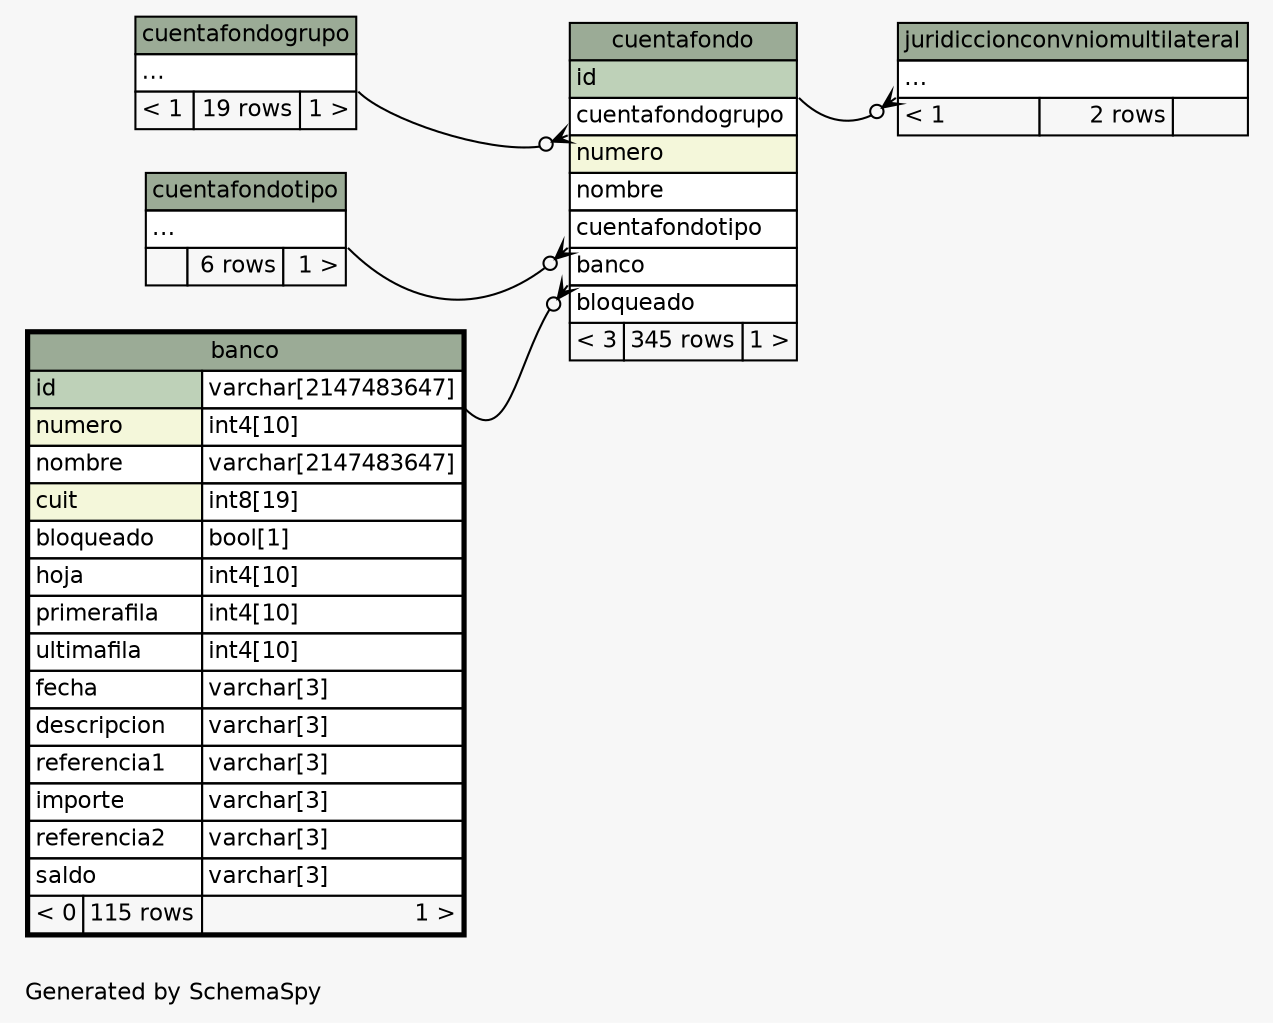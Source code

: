// dot 2.2.1 on Windows 10 10.0
// SchemaSpy rev 590
digraph "twoDegreesRelationshipsDiagram" {
  graph [
    rankdir="RL"
    bgcolor="#f7f7f7"
    label="\nGenerated by SchemaSpy"
    labeljust="l"
    nodesep="0.18"
    ranksep="0.46"
    fontname="Helvetica"
    fontsize="11"
  ];
  node [
    fontname="Helvetica"
    fontsize="11"
    shape="plaintext"
  ];
  edge [
    arrowsize="0.8"
  ];
  "cuentafondo":"banco":sw -> "banco":"id.type":se [arrowhead=none dir=back arrowtail=crowodot];
  "cuentafondo":"cuentafondogrupo":sw -> "cuentafondogrupo":"elipses":se [arrowhead=none dir=back arrowtail=crowodot];
  "cuentafondo":"cuentafondotipo":sw -> "cuentafondotipo":"elipses":se [arrowhead=none dir=back arrowtail=crowodot];
  "juridiccionconvniomultilateral":"elipses":sw -> "cuentafondo":"id":se [arrowhead=none dir=back arrowtail=crowodot];
  "banco" [
    label=<
    <TABLE BORDER="2" CELLBORDER="1" CELLSPACING="0" BGCOLOR="#ffffff">
      <TR><TD COLSPAN="3" BGCOLOR="#9bab96" ALIGN="CENTER">banco</TD></TR>
      <TR><TD PORT="id" COLSPAN="2" BGCOLOR="#bed1b8" ALIGN="LEFT">id</TD><TD PORT="id.type" ALIGN="LEFT">varchar[2147483647]</TD></TR>
      <TR><TD PORT="numero" COLSPAN="2" BGCOLOR="#f4f7da" ALIGN="LEFT">numero</TD><TD PORT="numero.type" ALIGN="LEFT">int4[10]</TD></TR>
      <TR><TD PORT="nombre" COLSPAN="2" ALIGN="LEFT">nombre</TD><TD PORT="nombre.type" ALIGN="LEFT">varchar[2147483647]</TD></TR>
      <TR><TD PORT="cuit" COLSPAN="2" BGCOLOR="#f4f7da" ALIGN="LEFT">cuit</TD><TD PORT="cuit.type" ALIGN="LEFT">int8[19]</TD></TR>
      <TR><TD PORT="bloqueado" COLSPAN="2" ALIGN="LEFT">bloqueado</TD><TD PORT="bloqueado.type" ALIGN="LEFT">bool[1]</TD></TR>
      <TR><TD PORT="hoja" COLSPAN="2" ALIGN="LEFT">hoja</TD><TD PORT="hoja.type" ALIGN="LEFT">int4[10]</TD></TR>
      <TR><TD PORT="primerafila" COLSPAN="2" ALIGN="LEFT">primerafila</TD><TD PORT="primerafila.type" ALIGN="LEFT">int4[10]</TD></TR>
      <TR><TD PORT="ultimafila" COLSPAN="2" ALIGN="LEFT">ultimafila</TD><TD PORT="ultimafila.type" ALIGN="LEFT">int4[10]</TD></TR>
      <TR><TD PORT="fecha" COLSPAN="2" ALIGN="LEFT">fecha</TD><TD PORT="fecha.type" ALIGN="LEFT">varchar[3]</TD></TR>
      <TR><TD PORT="descripcion" COLSPAN="2" ALIGN="LEFT">descripcion</TD><TD PORT="descripcion.type" ALIGN="LEFT">varchar[3]</TD></TR>
      <TR><TD PORT="referencia1" COLSPAN="2" ALIGN="LEFT">referencia1</TD><TD PORT="referencia1.type" ALIGN="LEFT">varchar[3]</TD></TR>
      <TR><TD PORT="importe" COLSPAN="2" ALIGN="LEFT">importe</TD><TD PORT="importe.type" ALIGN="LEFT">varchar[3]</TD></TR>
      <TR><TD PORT="referencia2" COLSPAN="2" ALIGN="LEFT">referencia2</TD><TD PORT="referencia2.type" ALIGN="LEFT">varchar[3]</TD></TR>
      <TR><TD PORT="saldo" COLSPAN="2" ALIGN="LEFT">saldo</TD><TD PORT="saldo.type" ALIGN="LEFT">varchar[3]</TD></TR>
      <TR><TD ALIGN="LEFT" BGCOLOR="#f7f7f7">&lt; 0</TD><TD ALIGN="RIGHT" BGCOLOR="#f7f7f7">115 rows</TD><TD ALIGN="RIGHT" BGCOLOR="#f7f7f7">1 &gt;</TD></TR>
    </TABLE>>
    URL="banco.html"
    tooltip="banco"
  ];
  "cuentafondo" [
    label=<
    <TABLE BORDER="0" CELLBORDER="1" CELLSPACING="0" BGCOLOR="#ffffff">
      <TR><TD COLSPAN="3" BGCOLOR="#9bab96" ALIGN="CENTER">cuentafondo</TD></TR>
      <TR><TD PORT="id" COLSPAN="3" BGCOLOR="#bed1b8" ALIGN="LEFT">id</TD></TR>
      <TR><TD PORT="cuentafondogrupo" COLSPAN="3" ALIGN="LEFT">cuentafondogrupo</TD></TR>
      <TR><TD PORT="numero" COLSPAN="3" BGCOLOR="#f4f7da" ALIGN="LEFT">numero</TD></TR>
      <TR><TD PORT="nombre" COLSPAN="3" ALIGN="LEFT">nombre</TD></TR>
      <TR><TD PORT="cuentafondotipo" COLSPAN="3" ALIGN="LEFT">cuentafondotipo</TD></TR>
      <TR><TD PORT="banco" COLSPAN="3" ALIGN="LEFT">banco</TD></TR>
      <TR><TD PORT="bloqueado" COLSPAN="3" ALIGN="LEFT">bloqueado</TD></TR>
      <TR><TD ALIGN="LEFT" BGCOLOR="#f7f7f7">&lt; 3</TD><TD ALIGN="RIGHT" BGCOLOR="#f7f7f7">345 rows</TD><TD ALIGN="RIGHT" BGCOLOR="#f7f7f7">1 &gt;</TD></TR>
    </TABLE>>
    URL="cuentafondo.html"
    tooltip="cuentafondo"
  ];
  "cuentafondogrupo" [
    label=<
    <TABLE BORDER="0" CELLBORDER="1" CELLSPACING="0" BGCOLOR="#ffffff">
      <TR><TD COLSPAN="3" BGCOLOR="#9bab96" ALIGN="CENTER">cuentafondogrupo</TD></TR>
      <TR><TD PORT="elipses" COLSPAN="3" ALIGN="LEFT">...</TD></TR>
      <TR><TD ALIGN="LEFT" BGCOLOR="#f7f7f7">&lt; 1</TD><TD ALIGN="RIGHT" BGCOLOR="#f7f7f7">19 rows</TD><TD ALIGN="RIGHT" BGCOLOR="#f7f7f7">1 &gt;</TD></TR>
    </TABLE>>
    URL="cuentafondogrupo.html"
    tooltip="cuentafondogrupo"
  ];
  "cuentafondotipo" [
    label=<
    <TABLE BORDER="0" CELLBORDER="1" CELLSPACING="0" BGCOLOR="#ffffff">
      <TR><TD COLSPAN="3" BGCOLOR="#9bab96" ALIGN="CENTER">cuentafondotipo</TD></TR>
      <TR><TD PORT="elipses" COLSPAN="3" ALIGN="LEFT">...</TD></TR>
      <TR><TD ALIGN="LEFT" BGCOLOR="#f7f7f7">  </TD><TD ALIGN="RIGHT" BGCOLOR="#f7f7f7">6 rows</TD><TD ALIGN="RIGHT" BGCOLOR="#f7f7f7">1 &gt;</TD></TR>
    </TABLE>>
    URL="cuentafondotipo.html"
    tooltip="cuentafondotipo"
  ];
  "juridiccionconvniomultilateral" [
    label=<
    <TABLE BORDER="0" CELLBORDER="1" CELLSPACING="0" BGCOLOR="#ffffff">
      <TR><TD COLSPAN="3" BGCOLOR="#9bab96" ALIGN="CENTER">juridiccionconvniomultilateral</TD></TR>
      <TR><TD PORT="elipses" COLSPAN="3" ALIGN="LEFT">...</TD></TR>
      <TR><TD ALIGN="LEFT" BGCOLOR="#f7f7f7">&lt; 1</TD><TD ALIGN="RIGHT" BGCOLOR="#f7f7f7">2 rows</TD><TD ALIGN="RIGHT" BGCOLOR="#f7f7f7">  </TD></TR>
    </TABLE>>
    URL="juridiccionconvniomultilateral.html"
    tooltip="juridiccionconvniomultilateral"
  ];
}
